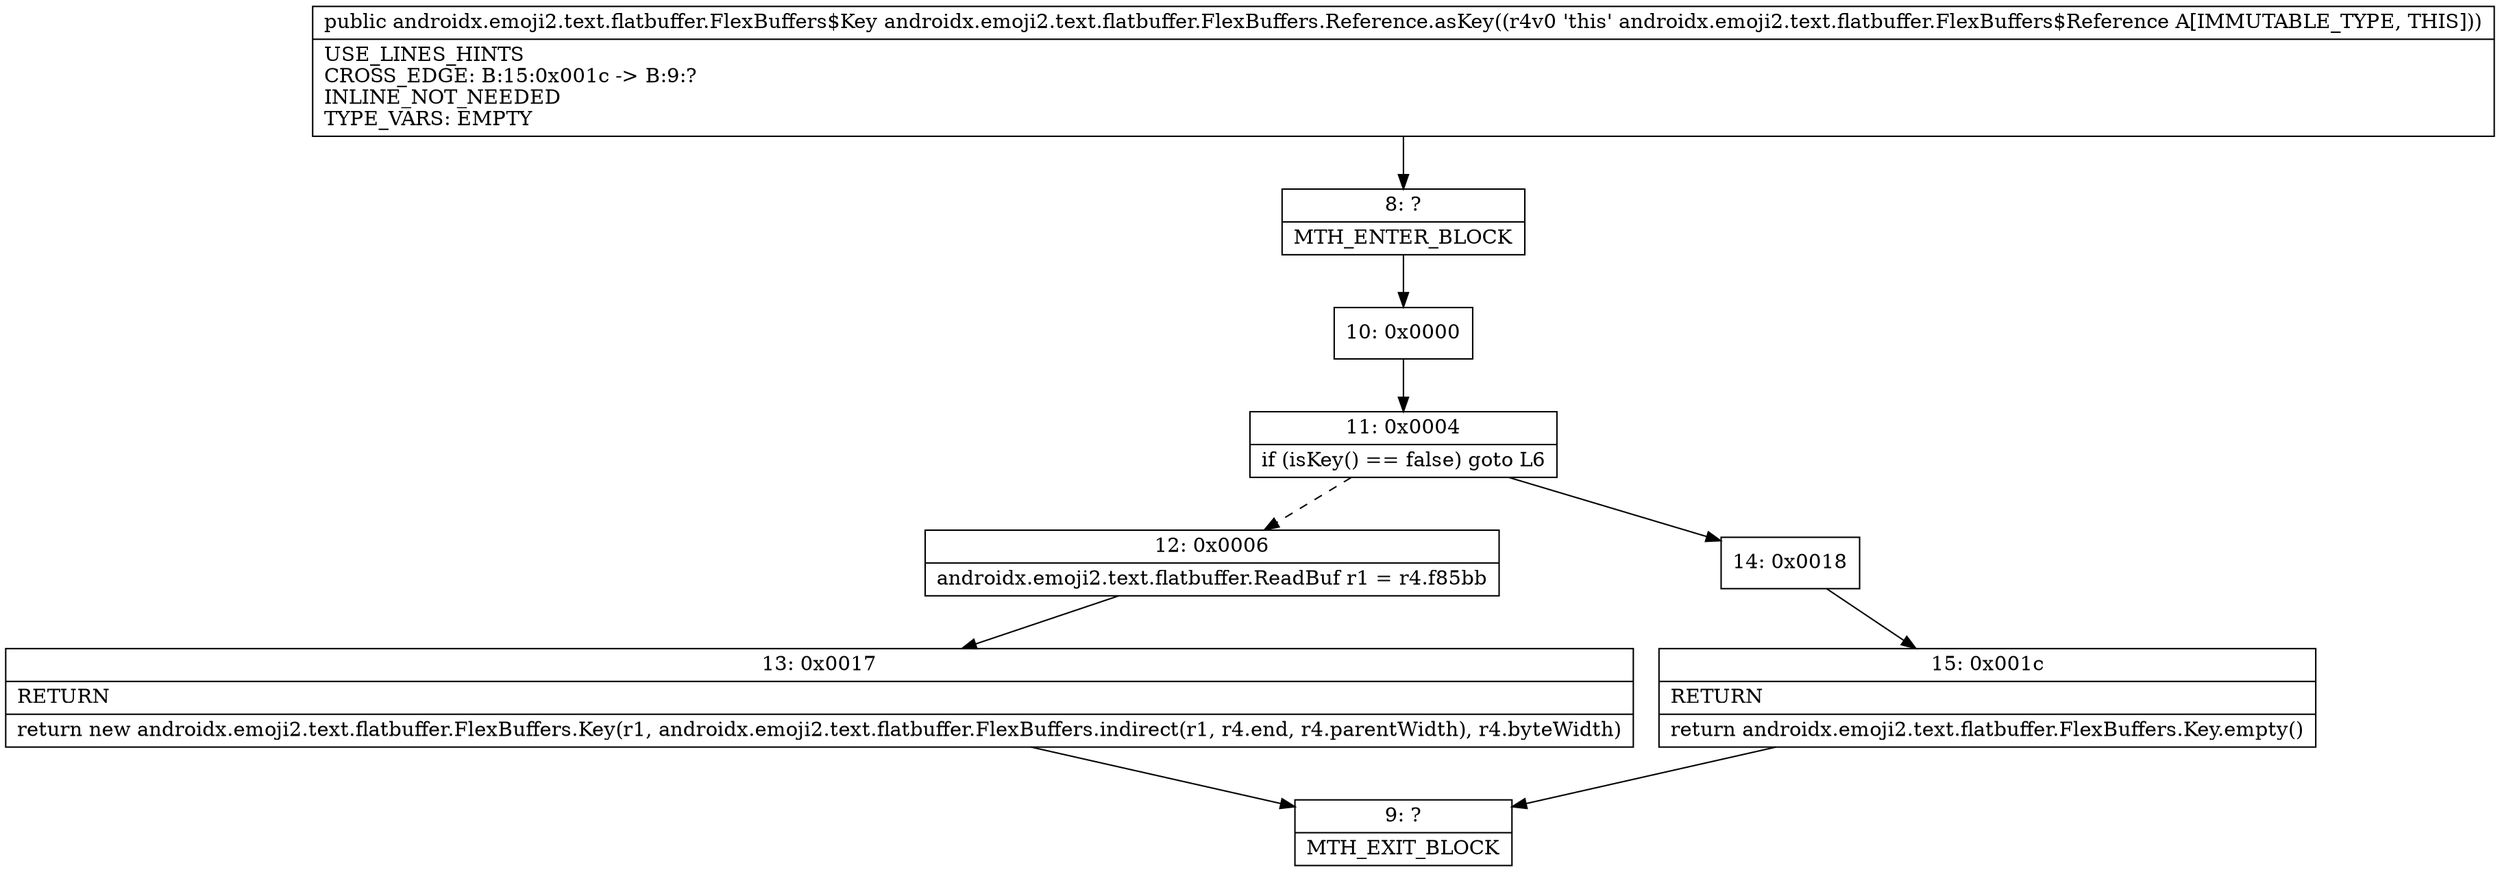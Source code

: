 digraph "CFG forandroidx.emoji2.text.flatbuffer.FlexBuffers.Reference.asKey()Landroidx\/emoji2\/text\/flatbuffer\/FlexBuffers$Key;" {
Node_8 [shape=record,label="{8\:\ ?|MTH_ENTER_BLOCK\l}"];
Node_10 [shape=record,label="{10\:\ 0x0000}"];
Node_11 [shape=record,label="{11\:\ 0x0004|if (isKey() == false) goto L6\l}"];
Node_12 [shape=record,label="{12\:\ 0x0006|androidx.emoji2.text.flatbuffer.ReadBuf r1 = r4.f85bb\l}"];
Node_13 [shape=record,label="{13\:\ 0x0017|RETURN\l|return new androidx.emoji2.text.flatbuffer.FlexBuffers.Key(r1, androidx.emoji2.text.flatbuffer.FlexBuffers.indirect(r1, r4.end, r4.parentWidth), r4.byteWidth)\l}"];
Node_9 [shape=record,label="{9\:\ ?|MTH_EXIT_BLOCK\l}"];
Node_14 [shape=record,label="{14\:\ 0x0018}"];
Node_15 [shape=record,label="{15\:\ 0x001c|RETURN\l|return androidx.emoji2.text.flatbuffer.FlexBuffers.Key.empty()\l}"];
MethodNode[shape=record,label="{public androidx.emoji2.text.flatbuffer.FlexBuffers$Key androidx.emoji2.text.flatbuffer.FlexBuffers.Reference.asKey((r4v0 'this' androidx.emoji2.text.flatbuffer.FlexBuffers$Reference A[IMMUTABLE_TYPE, THIS]))  | USE_LINES_HINTS\lCROSS_EDGE: B:15:0x001c \-\> B:9:?\lINLINE_NOT_NEEDED\lTYPE_VARS: EMPTY\l}"];
MethodNode -> Node_8;Node_8 -> Node_10;
Node_10 -> Node_11;
Node_11 -> Node_12[style=dashed];
Node_11 -> Node_14;
Node_12 -> Node_13;
Node_13 -> Node_9;
Node_14 -> Node_15;
Node_15 -> Node_9;
}

